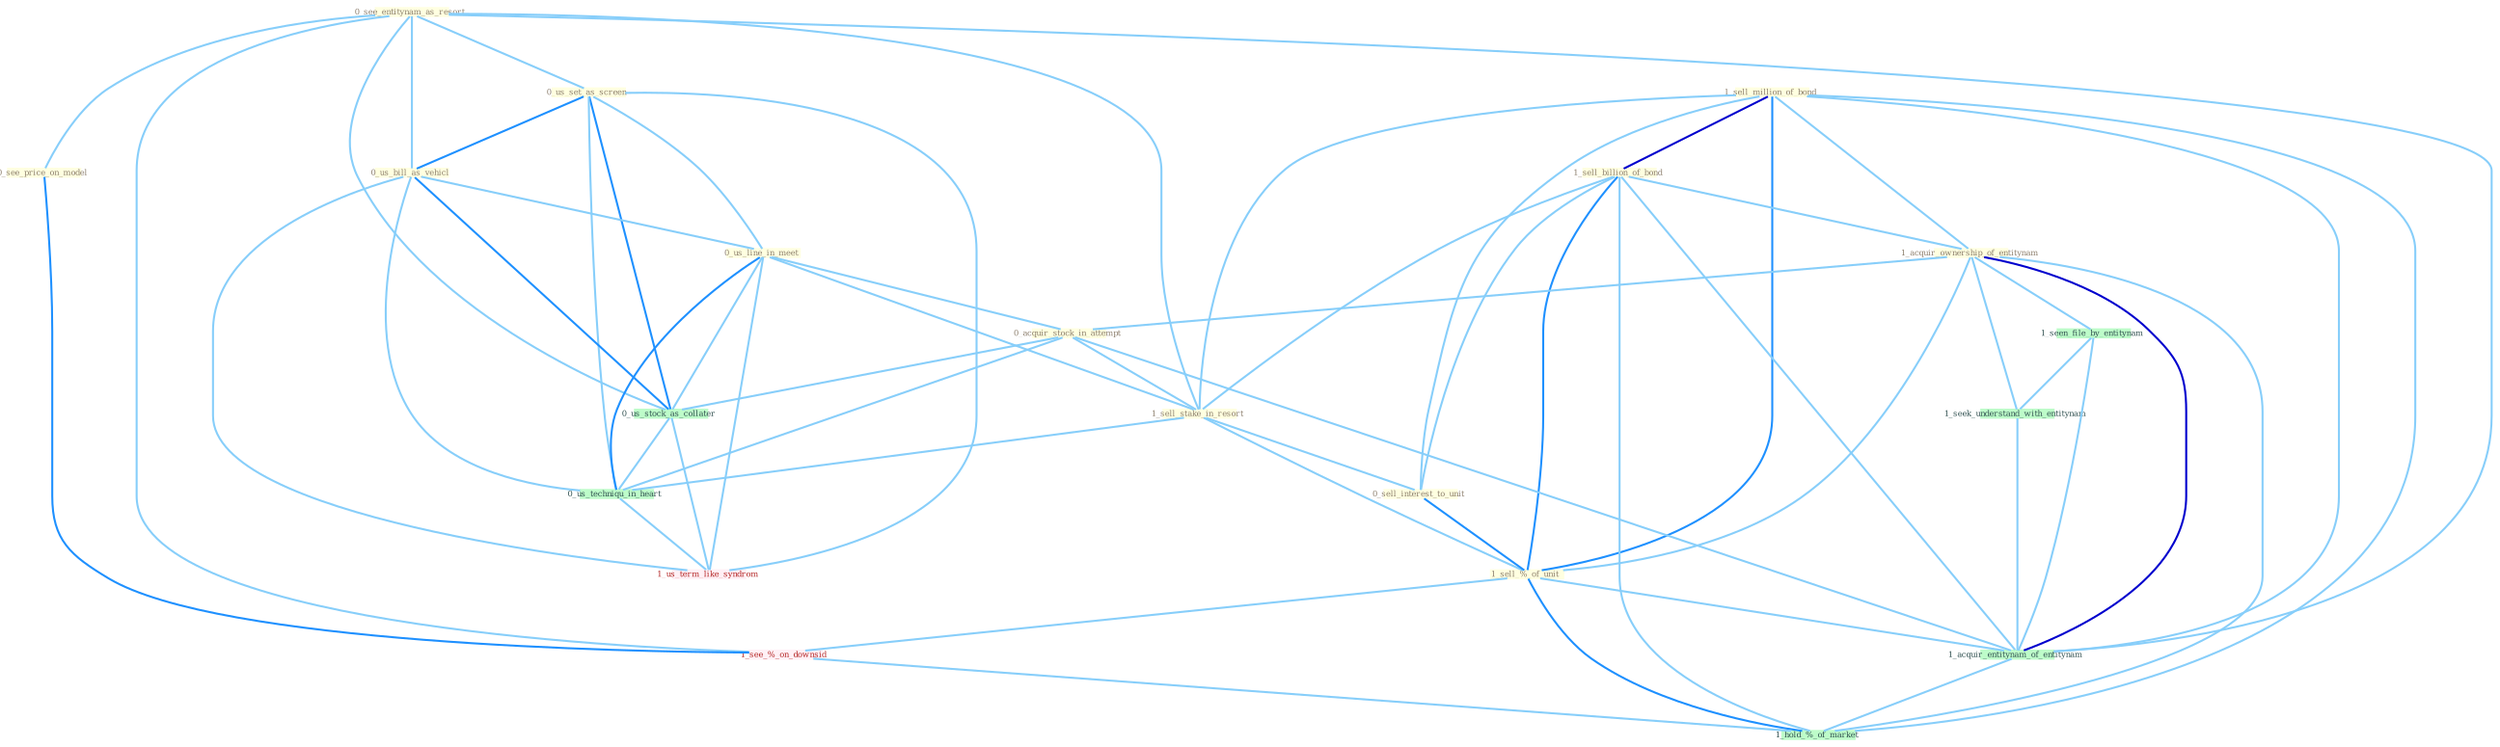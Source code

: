 Graph G{ 
    node
    [shape=polygon,style=filled,width=.5,height=.06,color="#BDFCC9",fixedsize=true,fontsize=4,
    fontcolor="#2f4f4f"];
    {node
    [color="#ffffe0", fontcolor="#8b7d6b"] "0_see_entitynam_as_resort " "0_us_set_as_screen " "1_sell_million_of_bond " "0_see_price_on_model " "0_us_bill_as_vehicl " "1_sell_billion_of_bond " "0_us_line_in_meet " "1_acquir_ownership_of_entitynam " "0_acquir_stock_in_attempt " "1_sell_stake_in_resort " "0_sell_interest_to_unit " "1_sell_%_of_unit "}
{node [color="#fff0f5", fontcolor="#b22222"] "1_see_%_on_downsid " "1_us_term_like_syndrom "}
edge [color="#B0E2FF"];

	"0_see_entitynam_as_resort " -- "0_us_set_as_screen " [w="1", color="#87cefa" ];
	"0_see_entitynam_as_resort " -- "0_see_price_on_model " [w="1", color="#87cefa" ];
	"0_see_entitynam_as_resort " -- "0_us_bill_as_vehicl " [w="1", color="#87cefa" ];
	"0_see_entitynam_as_resort " -- "1_sell_stake_in_resort " [w="1", color="#87cefa" ];
	"0_see_entitynam_as_resort " -- "0_us_stock_as_collater " [w="1", color="#87cefa" ];
	"0_see_entitynam_as_resort " -- "1_acquir_entitynam_of_entitynam " [w="1", color="#87cefa" ];
	"0_see_entitynam_as_resort " -- "1_see_%_on_downsid " [w="1", color="#87cefa" ];
	"0_us_set_as_screen " -- "0_us_bill_as_vehicl " [w="2", color="#1e90ff" , len=0.8];
	"0_us_set_as_screen " -- "0_us_line_in_meet " [w="1", color="#87cefa" ];
	"0_us_set_as_screen " -- "0_us_stock_as_collater " [w="2", color="#1e90ff" , len=0.8];
	"0_us_set_as_screen " -- "0_us_techniqu_in_heart " [w="1", color="#87cefa" ];
	"0_us_set_as_screen " -- "1_us_term_like_syndrom " [w="1", color="#87cefa" ];
	"1_sell_million_of_bond " -- "1_sell_billion_of_bond " [w="3", color="#0000cd" , len=0.6];
	"1_sell_million_of_bond " -- "1_acquir_ownership_of_entitynam " [w="1", color="#87cefa" ];
	"1_sell_million_of_bond " -- "1_sell_stake_in_resort " [w="1", color="#87cefa" ];
	"1_sell_million_of_bond " -- "0_sell_interest_to_unit " [w="1", color="#87cefa" ];
	"1_sell_million_of_bond " -- "1_sell_%_of_unit " [w="2", color="#1e90ff" , len=0.8];
	"1_sell_million_of_bond " -- "1_acquir_entitynam_of_entitynam " [w="1", color="#87cefa" ];
	"1_sell_million_of_bond " -- "1_hold_%_of_market " [w="1", color="#87cefa" ];
	"0_see_price_on_model " -- "1_see_%_on_downsid " [w="2", color="#1e90ff" , len=0.8];
	"0_us_bill_as_vehicl " -- "0_us_line_in_meet " [w="1", color="#87cefa" ];
	"0_us_bill_as_vehicl " -- "0_us_stock_as_collater " [w="2", color="#1e90ff" , len=0.8];
	"0_us_bill_as_vehicl " -- "0_us_techniqu_in_heart " [w="1", color="#87cefa" ];
	"0_us_bill_as_vehicl " -- "1_us_term_like_syndrom " [w="1", color="#87cefa" ];
	"1_sell_billion_of_bond " -- "1_acquir_ownership_of_entitynam " [w="1", color="#87cefa" ];
	"1_sell_billion_of_bond " -- "1_sell_stake_in_resort " [w="1", color="#87cefa" ];
	"1_sell_billion_of_bond " -- "0_sell_interest_to_unit " [w="1", color="#87cefa" ];
	"1_sell_billion_of_bond " -- "1_sell_%_of_unit " [w="2", color="#1e90ff" , len=0.8];
	"1_sell_billion_of_bond " -- "1_acquir_entitynam_of_entitynam " [w="1", color="#87cefa" ];
	"1_sell_billion_of_bond " -- "1_hold_%_of_market " [w="1", color="#87cefa" ];
	"0_us_line_in_meet " -- "0_acquir_stock_in_attempt " [w="1", color="#87cefa" ];
	"0_us_line_in_meet " -- "1_sell_stake_in_resort " [w="1", color="#87cefa" ];
	"0_us_line_in_meet " -- "0_us_stock_as_collater " [w="1", color="#87cefa" ];
	"0_us_line_in_meet " -- "0_us_techniqu_in_heart " [w="2", color="#1e90ff" , len=0.8];
	"0_us_line_in_meet " -- "1_us_term_like_syndrom " [w="1", color="#87cefa" ];
	"1_acquir_ownership_of_entitynam " -- "0_acquir_stock_in_attempt " [w="1", color="#87cefa" ];
	"1_acquir_ownership_of_entitynam " -- "1_sell_%_of_unit " [w="1", color="#87cefa" ];
	"1_acquir_ownership_of_entitynam " -- "1_seen_file_by_entitynam " [w="1", color="#87cefa" ];
	"1_acquir_ownership_of_entitynam " -- "1_seek_understand_with_entitynam " [w="1", color="#87cefa" ];
	"1_acquir_ownership_of_entitynam " -- "1_acquir_entitynam_of_entitynam " [w="3", color="#0000cd" , len=0.6];
	"1_acquir_ownership_of_entitynam " -- "1_hold_%_of_market " [w="1", color="#87cefa" ];
	"0_acquir_stock_in_attempt " -- "1_sell_stake_in_resort " [w="1", color="#87cefa" ];
	"0_acquir_stock_in_attempt " -- "0_us_stock_as_collater " [w="1", color="#87cefa" ];
	"0_acquir_stock_in_attempt " -- "1_acquir_entitynam_of_entitynam " [w="1", color="#87cefa" ];
	"0_acquir_stock_in_attempt " -- "0_us_techniqu_in_heart " [w="1", color="#87cefa" ];
	"1_sell_stake_in_resort " -- "0_sell_interest_to_unit " [w="1", color="#87cefa" ];
	"1_sell_stake_in_resort " -- "1_sell_%_of_unit " [w="1", color="#87cefa" ];
	"1_sell_stake_in_resort " -- "0_us_techniqu_in_heart " [w="1", color="#87cefa" ];
	"0_sell_interest_to_unit " -- "1_sell_%_of_unit " [w="2", color="#1e90ff" , len=0.8];
	"1_sell_%_of_unit " -- "1_acquir_entitynam_of_entitynam " [w="1", color="#87cefa" ];
	"1_sell_%_of_unit " -- "1_see_%_on_downsid " [w="1", color="#87cefa" ];
	"1_sell_%_of_unit " -- "1_hold_%_of_market " [w="2", color="#1e90ff" , len=0.8];
	"1_seen_file_by_entitynam " -- "1_seek_understand_with_entitynam " [w="1", color="#87cefa" ];
	"1_seen_file_by_entitynam " -- "1_acquir_entitynam_of_entitynam " [w="1", color="#87cefa" ];
	"0_us_stock_as_collater " -- "0_us_techniqu_in_heart " [w="1", color="#87cefa" ];
	"0_us_stock_as_collater " -- "1_us_term_like_syndrom " [w="1", color="#87cefa" ];
	"1_seek_understand_with_entitynam " -- "1_acquir_entitynam_of_entitynam " [w="1", color="#87cefa" ];
	"1_acquir_entitynam_of_entitynam " -- "1_hold_%_of_market " [w="1", color="#87cefa" ];
	"0_us_techniqu_in_heart " -- "1_us_term_like_syndrom " [w="1", color="#87cefa" ];
	"1_see_%_on_downsid " -- "1_hold_%_of_market " [w="1", color="#87cefa" ];
}